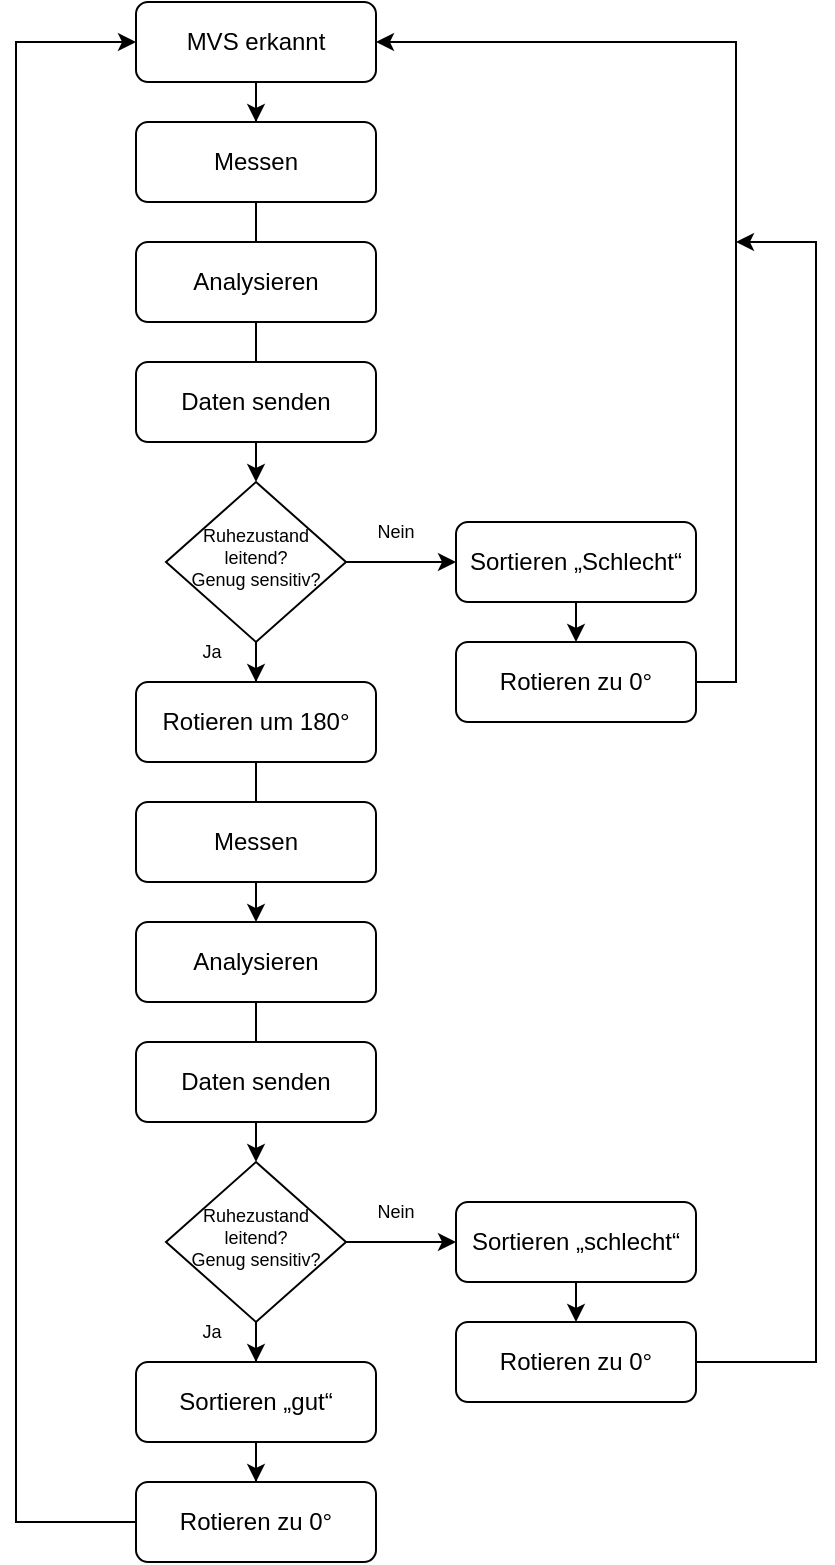<mxfile version="21.1.1" type="github">
  <diagram id="C5RBs43oDa-KdzZeNtuy" name="Page-1">
    <mxGraphModel dx="1434" dy="832" grid="1" gridSize="10" guides="1" tooltips="1" connect="1" arrows="1" fold="1" page="1" pageScale="1" pageWidth="827" pageHeight="1169" math="0" shadow="0">
      <root>
        <mxCell id="WIyWlLk6GJQsqaUBKTNV-0" />
        <mxCell id="WIyWlLk6GJQsqaUBKTNV-1" parent="WIyWlLk6GJQsqaUBKTNV-0" />
        <mxCell id="OYuoTdjRCr1aVx-3H9GQ-7" value="" style="edgeStyle=orthogonalEdgeStyle;rounded=0;orthogonalLoop=1;jettySize=auto;html=1;fontSize=9;" parent="WIyWlLk6GJQsqaUBKTNV-1" source="WIyWlLk6GJQsqaUBKTNV-3" target="OYuoTdjRCr1aVx-3H9GQ-0" edge="1">
          <mxGeometry relative="1" as="geometry" />
        </mxCell>
        <mxCell id="WIyWlLk6GJQsqaUBKTNV-3" value="MVS erkannt" style="rounded=1;whiteSpace=wrap;html=1;fontSize=12;glass=0;strokeWidth=1;shadow=0;" parent="WIyWlLk6GJQsqaUBKTNV-1" vertex="1">
          <mxGeometry x="340" y="80" width="120" height="40" as="geometry" />
        </mxCell>
        <mxCell id="OYuoTdjRCr1aVx-3H9GQ-10" value="" style="edgeStyle=orthogonalEdgeStyle;rounded=0;orthogonalLoop=1;jettySize=auto;html=1;fontSize=9;" parent="WIyWlLk6GJQsqaUBKTNV-1" source="OYuoTdjRCr1aVx-3H9GQ-0" target="OYuoTdjRCr1aVx-3H9GQ-4" edge="1">
          <mxGeometry relative="1" as="geometry" />
        </mxCell>
        <mxCell id="OYuoTdjRCr1aVx-3H9GQ-0" value="Messen" style="rounded=1;whiteSpace=wrap;html=1;fontSize=12;glass=0;strokeWidth=1;shadow=0;" parent="WIyWlLk6GJQsqaUBKTNV-1" vertex="1">
          <mxGeometry x="340" y="140" width="120" height="40" as="geometry" />
        </mxCell>
        <mxCell id="OYuoTdjRCr1aVx-3H9GQ-1" value="Analysieren" style="rounded=1;whiteSpace=wrap;html=1;fontSize=12;glass=0;strokeWidth=1;shadow=0;" parent="WIyWlLk6GJQsqaUBKTNV-1" vertex="1">
          <mxGeometry x="340" y="200" width="120" height="40" as="geometry" />
        </mxCell>
        <mxCell id="OYuoTdjRCr1aVx-3H9GQ-13" value="" style="edgeStyle=orthogonalEdgeStyle;rounded=0;orthogonalLoop=1;jettySize=auto;html=1;fontSize=9;" parent="WIyWlLk6GJQsqaUBKTNV-1" source="OYuoTdjRCr1aVx-3H9GQ-4" target="OYuoTdjRCr1aVx-3H9GQ-12" edge="1">
          <mxGeometry relative="1" as="geometry" />
        </mxCell>
        <mxCell id="OYuoTdjRCr1aVx-3H9GQ-16" value="" style="edgeStyle=orthogonalEdgeStyle;rounded=0;orthogonalLoop=1;jettySize=auto;html=1;fontSize=9;" parent="WIyWlLk6GJQsqaUBKTNV-1" source="OYuoTdjRCr1aVx-3H9GQ-4" target="OYuoTdjRCr1aVx-3H9GQ-11" edge="1">
          <mxGeometry relative="1" as="geometry" />
        </mxCell>
        <mxCell id="OYuoTdjRCr1aVx-3H9GQ-4" value="&lt;div style=&quot;font-size: 9px;&quot;&gt;&lt;font style=&quot;font-size: 9px;&quot;&gt;Ruhezustand leitend?&lt;/font&gt;&lt;/div&gt;&lt;div style=&quot;font-size: 9px;&quot;&gt;&lt;font style=&quot;font-size: 9px;&quot;&gt;Genug sensitiv?&lt;/font&gt;&lt;br&gt;&lt;/div&gt;" style="rhombus;whiteSpace=wrap;html=1;shadow=0;fontFamily=Helvetica;fontSize=12;align=center;strokeWidth=1;spacing=6;spacingTop=-4;" parent="WIyWlLk6GJQsqaUBKTNV-1" vertex="1">
          <mxGeometry x="355" y="320" width="90" height="80" as="geometry" />
        </mxCell>
        <mxCell id="OYuoTdjRCr1aVx-3H9GQ-40" value="" style="edgeStyle=none;rounded=0;orthogonalLoop=1;jettySize=auto;html=1;fontSize=9;" parent="WIyWlLk6GJQsqaUBKTNV-1" source="OYuoTdjRCr1aVx-3H9GQ-11" target="OYuoTdjRCr1aVx-3H9GQ-39" edge="1">
          <mxGeometry relative="1" as="geometry" />
        </mxCell>
        <mxCell id="OYuoTdjRCr1aVx-3H9GQ-11" value="Sortieren „Schlecht“" style="rounded=1;whiteSpace=wrap;html=1;fontSize=12;glass=0;strokeWidth=1;shadow=0;" parent="WIyWlLk6GJQsqaUBKTNV-1" vertex="1">
          <mxGeometry x="500" y="340" width="120" height="40" as="geometry" />
        </mxCell>
        <mxCell id="OYuoTdjRCr1aVx-3H9GQ-27" value="" style="edgeStyle=orthogonalEdgeStyle;rounded=0;orthogonalLoop=1;jettySize=auto;html=1;fontSize=9;" parent="WIyWlLk6GJQsqaUBKTNV-1" source="OYuoTdjRCr1aVx-3H9GQ-12" target="OYuoTdjRCr1aVx-3H9GQ-19" edge="1">
          <mxGeometry relative="1" as="geometry" />
        </mxCell>
        <mxCell id="OYuoTdjRCr1aVx-3H9GQ-12" value="Rotieren um 180°" style="rounded=1;whiteSpace=wrap;html=1;fontSize=12;glass=0;strokeWidth=1;shadow=0;" parent="WIyWlLk6GJQsqaUBKTNV-1" vertex="1">
          <mxGeometry x="340" y="420" width="120" height="40" as="geometry" />
        </mxCell>
        <mxCell id="OYuoTdjRCr1aVx-3H9GQ-14" value="Ja" style="text;html=1;strokeColor=none;fillColor=none;align=center;verticalAlign=middle;whiteSpace=wrap;rounded=0;fontSize=9;" parent="WIyWlLk6GJQsqaUBKTNV-1" vertex="1">
          <mxGeometry x="370" y="400" width="16" height="10" as="geometry" />
        </mxCell>
        <mxCell id="OYuoTdjRCr1aVx-3H9GQ-15" value="Nein" style="text;html=1;strokeColor=none;fillColor=none;align=center;verticalAlign=middle;whiteSpace=wrap;rounded=0;fontSize=9;" parent="WIyWlLk6GJQsqaUBKTNV-1" vertex="1">
          <mxGeometry x="460" y="340" width="20" height="10" as="geometry" />
        </mxCell>
        <mxCell id="OYuoTdjRCr1aVx-3H9GQ-18" value="Messen" style="rounded=1;whiteSpace=wrap;html=1;fontSize=12;glass=0;strokeWidth=1;shadow=0;" parent="WIyWlLk6GJQsqaUBKTNV-1" vertex="1">
          <mxGeometry x="340" y="480" width="120" height="40" as="geometry" />
        </mxCell>
        <mxCell id="OYuoTdjRCr1aVx-3H9GQ-31" value="" style="edgeStyle=orthogonalEdgeStyle;rounded=0;orthogonalLoop=1;jettySize=auto;html=1;fontSize=9;" parent="WIyWlLk6GJQsqaUBKTNV-1" source="OYuoTdjRCr1aVx-3H9GQ-19" target="OYuoTdjRCr1aVx-3H9GQ-22" edge="1">
          <mxGeometry relative="1" as="geometry" />
        </mxCell>
        <mxCell id="OYuoTdjRCr1aVx-3H9GQ-19" value="Analysieren" style="rounded=1;whiteSpace=wrap;html=1;fontSize=12;glass=0;strokeWidth=1;shadow=0;" parent="WIyWlLk6GJQsqaUBKTNV-1" vertex="1">
          <mxGeometry x="340" y="540" width="120" height="40" as="geometry" />
        </mxCell>
        <mxCell id="OYuoTdjRCr1aVx-3H9GQ-21" value="" style="edgeStyle=orthogonalEdgeStyle;rounded=0;orthogonalLoop=1;jettySize=auto;html=1;fontSize=9;" parent="WIyWlLk6GJQsqaUBKTNV-1" source="OYuoTdjRCr1aVx-3H9GQ-22" target="OYuoTdjRCr1aVx-3H9GQ-23" edge="1">
          <mxGeometry relative="1" as="geometry" />
        </mxCell>
        <mxCell id="OYuoTdjRCr1aVx-3H9GQ-30" value="" style="edgeStyle=orthogonalEdgeStyle;rounded=0;orthogonalLoop=1;jettySize=auto;html=1;fontSize=9;" parent="WIyWlLk6GJQsqaUBKTNV-1" source="OYuoTdjRCr1aVx-3H9GQ-22" target="OYuoTdjRCr1aVx-3H9GQ-29" edge="1">
          <mxGeometry relative="1" as="geometry" />
        </mxCell>
        <mxCell id="OYuoTdjRCr1aVx-3H9GQ-22" value="&lt;div style=&quot;font-size: 9px;&quot;&gt;&lt;font style=&quot;font-size: 9px;&quot;&gt;Ruhezustand leitend?&lt;/font&gt;&lt;/div&gt;&lt;div style=&quot;font-size: 9px;&quot;&gt;&lt;font style=&quot;font-size: 9px;&quot;&gt;Genug sensitiv?&lt;/font&gt;&lt;br&gt;&lt;/div&gt;" style="rhombus;whiteSpace=wrap;html=1;shadow=0;fontFamily=Helvetica;fontSize=12;align=center;strokeWidth=1;spacing=6;spacingTop=-4;" parent="WIyWlLk6GJQsqaUBKTNV-1" vertex="1">
          <mxGeometry x="355" y="660" width="90" height="80" as="geometry" />
        </mxCell>
        <mxCell id="OYuoTdjRCr1aVx-3H9GQ-45" value="" style="edgeStyle=none;rounded=0;orthogonalLoop=1;jettySize=auto;html=1;fontSize=9;" parent="WIyWlLk6GJQsqaUBKTNV-1" source="OYuoTdjRCr1aVx-3H9GQ-23" target="OYuoTdjRCr1aVx-3H9GQ-44" edge="1">
          <mxGeometry relative="1" as="geometry" />
        </mxCell>
        <mxCell id="OYuoTdjRCr1aVx-3H9GQ-23" value="Sortieren „schlecht“" style="rounded=1;whiteSpace=wrap;html=1;fontSize=12;glass=0;strokeWidth=1;shadow=0;" parent="WIyWlLk6GJQsqaUBKTNV-1" vertex="1">
          <mxGeometry x="500" y="680" width="120" height="40" as="geometry" />
        </mxCell>
        <mxCell id="OYuoTdjRCr1aVx-3H9GQ-24" value="Ja" style="text;html=1;strokeColor=none;fillColor=none;align=center;verticalAlign=middle;whiteSpace=wrap;rounded=0;fontSize=9;" parent="WIyWlLk6GJQsqaUBKTNV-1" vertex="1">
          <mxGeometry x="370" y="740" width="16" height="10" as="geometry" />
        </mxCell>
        <mxCell id="OYuoTdjRCr1aVx-3H9GQ-25" value="Nein" style="text;html=1;strokeColor=none;fillColor=none;align=center;verticalAlign=middle;whiteSpace=wrap;rounded=0;fontSize=9;" parent="WIyWlLk6GJQsqaUBKTNV-1" vertex="1">
          <mxGeometry x="460" y="680" width="20" height="10" as="geometry" />
        </mxCell>
        <mxCell id="OYuoTdjRCr1aVx-3H9GQ-33" value="" style="edgeStyle=orthogonalEdgeStyle;rounded=0;orthogonalLoop=1;jettySize=auto;html=1;fontSize=9;" parent="WIyWlLk6GJQsqaUBKTNV-1" source="OYuoTdjRCr1aVx-3H9GQ-29" target="OYuoTdjRCr1aVx-3H9GQ-32" edge="1">
          <mxGeometry relative="1" as="geometry" />
        </mxCell>
        <mxCell id="OYuoTdjRCr1aVx-3H9GQ-29" value="Sortieren „gut“" style="rounded=1;whiteSpace=wrap;html=1;fontSize=12;glass=0;strokeWidth=1;shadow=0;" parent="WIyWlLk6GJQsqaUBKTNV-1" vertex="1">
          <mxGeometry x="340" y="760" width="120" height="40" as="geometry" />
        </mxCell>
        <mxCell id="OYuoTdjRCr1aVx-3H9GQ-43" style="edgeStyle=none;rounded=0;orthogonalLoop=1;jettySize=auto;html=1;fontSize=9;entryX=0;entryY=0.5;entryDx=0;entryDy=0;" parent="WIyWlLk6GJQsqaUBKTNV-1" source="OYuoTdjRCr1aVx-3H9GQ-32" target="WIyWlLk6GJQsqaUBKTNV-3" edge="1">
          <mxGeometry relative="1" as="geometry">
            <mxPoint x="310" y="10" as="targetPoint" />
            <Array as="points">
              <mxPoint x="280" y="840" />
              <mxPoint x="280" y="400" />
              <mxPoint x="280" y="100" />
              <mxPoint x="310" y="100" />
            </Array>
          </mxGeometry>
        </mxCell>
        <mxCell id="OYuoTdjRCr1aVx-3H9GQ-32" value="Rotieren zu 0°" style="rounded=1;whiteSpace=wrap;html=1;fontSize=12;glass=0;strokeWidth=1;shadow=0;" parent="WIyWlLk6GJQsqaUBKTNV-1" vertex="1">
          <mxGeometry x="340" y="820" width="120" height="40" as="geometry" />
        </mxCell>
        <mxCell id="OYuoTdjRCr1aVx-3H9GQ-41" style="edgeStyle=none;rounded=0;orthogonalLoop=1;jettySize=auto;html=1;fontSize=9;entryX=1;entryY=0.5;entryDx=0;entryDy=0;" parent="WIyWlLk6GJQsqaUBKTNV-1" source="OYuoTdjRCr1aVx-3H9GQ-39" target="WIyWlLk6GJQsqaUBKTNV-3" edge="1">
          <mxGeometry relative="1" as="geometry">
            <mxPoint x="670" y="40" as="targetPoint" />
            <Array as="points">
              <mxPoint x="640" y="420" />
              <mxPoint x="640" y="100" />
            </Array>
          </mxGeometry>
        </mxCell>
        <mxCell id="OYuoTdjRCr1aVx-3H9GQ-39" value="Rotieren zu 0°" style="rounded=1;whiteSpace=wrap;html=1;fontSize=12;glass=0;strokeWidth=1;shadow=0;" parent="WIyWlLk6GJQsqaUBKTNV-1" vertex="1">
          <mxGeometry x="500" y="400" width="120" height="40" as="geometry" />
        </mxCell>
        <mxCell id="OYuoTdjRCr1aVx-3H9GQ-46" style="edgeStyle=none;rounded=0;orthogonalLoop=1;jettySize=auto;html=1;fontSize=9;" parent="WIyWlLk6GJQsqaUBKTNV-1" source="OYuoTdjRCr1aVx-3H9GQ-44" edge="1">
          <mxGeometry relative="1" as="geometry">
            <mxPoint x="640" y="200" as="targetPoint" />
            <Array as="points">
              <mxPoint x="680" y="760" />
              <mxPoint x="680" y="200" />
            </Array>
          </mxGeometry>
        </mxCell>
        <mxCell id="OYuoTdjRCr1aVx-3H9GQ-44" value="Rotieren zu 0°" style="rounded=1;whiteSpace=wrap;html=1;fontSize=12;glass=0;strokeWidth=1;shadow=0;" parent="WIyWlLk6GJQsqaUBKTNV-1" vertex="1">
          <mxGeometry x="500" y="740" width="120" height="40" as="geometry" />
        </mxCell>
        <mxCell id="kSGya9n5sp85JiRcv-Qz-1" value="Daten senden" style="rounded=1;whiteSpace=wrap;html=1;fontSize=12;glass=0;strokeWidth=1;shadow=0;" parent="WIyWlLk6GJQsqaUBKTNV-1" vertex="1">
          <mxGeometry x="340" y="260" width="120" height="40" as="geometry" />
        </mxCell>
        <mxCell id="kSGya9n5sp85JiRcv-Qz-3" value="Daten senden" style="rounded=1;whiteSpace=wrap;html=1;fontSize=12;glass=0;strokeWidth=1;shadow=0;" parent="WIyWlLk6GJQsqaUBKTNV-1" vertex="1">
          <mxGeometry x="340" y="600" width="120" height="40" as="geometry" />
        </mxCell>
      </root>
    </mxGraphModel>
  </diagram>
</mxfile>
